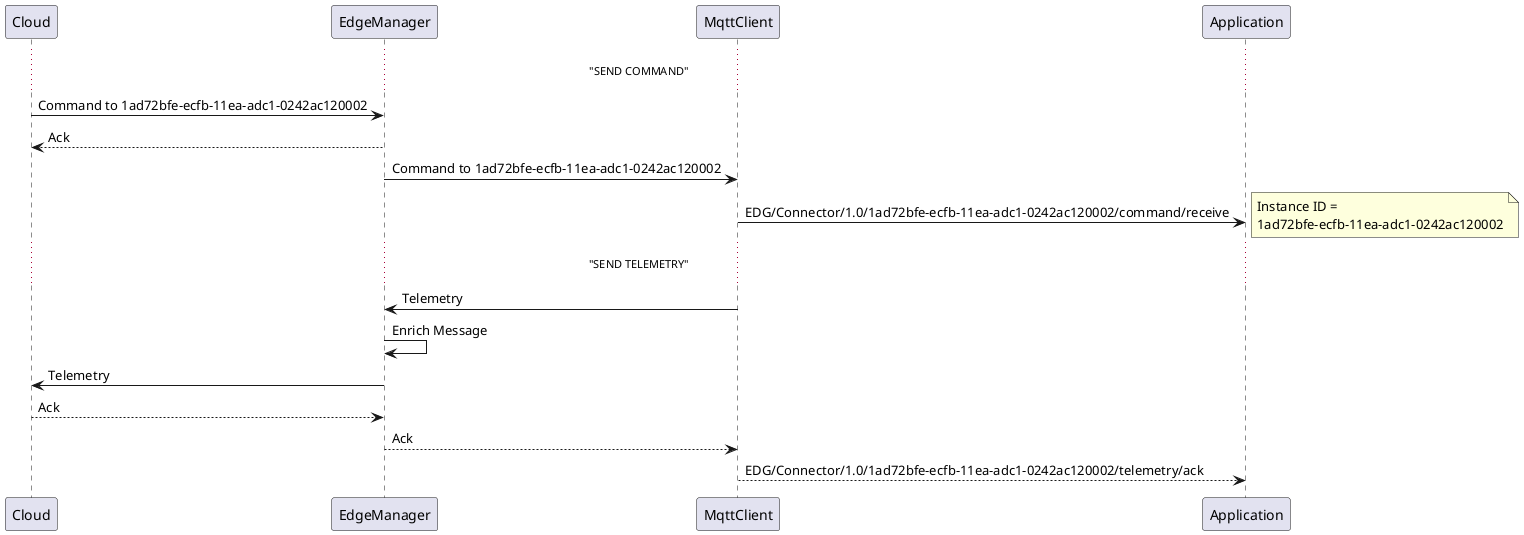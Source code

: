 @startuml

... "SEND COMMAND" ...
Cloud -> EdgeManager: Command to 1ad72bfe-ecfb-11ea-adc1-0242ac120002
Cloud <-- EdgeManager: Ack
EdgeManager -> MqttClient: Command to 1ad72bfe-ecfb-11ea-adc1-0242ac120002
MqttClient -> "Application": EDG/Connector/1.0/1ad72bfe-ecfb-11ea-adc1-0242ac120002/command/receive
... "SEND TELEMETRY" ...

note right
Instance ID =
1ad72bfe-ecfb-11ea-adc1-0242ac120002
end note

MqttClient -> EdgeManager: Telemetry
EdgeManager -> EdgeManager: Enrich Message
EdgeManager -> Cloud: Telemetry
Cloud --> EdgeManager: Ack
EdgeManager --> MqttClient: Ack
"Application" <-- MqttClient: EDG/Connector/1.0/1ad72bfe-ecfb-11ea-adc1-0242ac120002/telemetry/ack

@enduml

